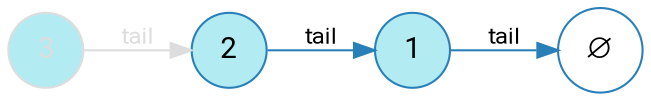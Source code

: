 digraph {
    bgcolor=transparent
    splines=false
    rankdir=LR

    // Default theme: enabled
    node[shape="circle" style="filled" color="#2980B9" fillcolor="#b2ebf2" fontcolor="#000000" fontname="Segoe UI,Roboto,Helvetica,Arial,sans-serif"]
    edge [color="#2980B9" fontcolor="#000000" fontname="Segoe UI,Roboto,Helvetica,Arial,sans-serif" fontsize=11]

    p1[label=3 color="#dddddd" fontcolor="#dddddd"]
    p2[label=2]
    p3[label=1]
    nil[shape=circle label="∅" fillcolor="#ffffff"]

    p1 -> p2[color="#dddddd" fontcolor="#dddddd" label=tail]
    p2 -> p3[label=tail]
    p3 -> nil[label=tail]
}
